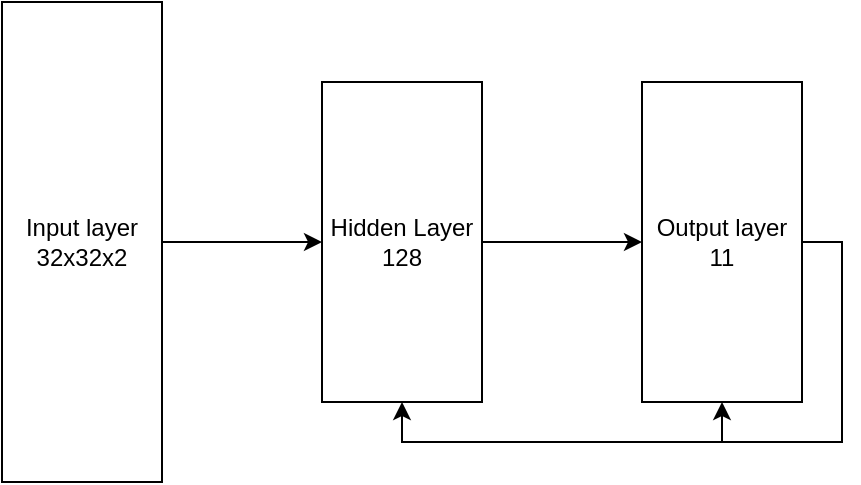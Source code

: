 <mxfile version="26.1.3">
  <diagram name="Page-1" id="__5KQWXHA8nYGSPz0Wju">
    <mxGraphModel dx="989" dy="547" grid="1" gridSize="10" guides="1" tooltips="1" connect="1" arrows="1" fold="1" page="1" pageScale="1" pageWidth="850" pageHeight="1100" math="0" shadow="0">
      <root>
        <mxCell id="0" />
        <mxCell id="1" parent="0" />
        <mxCell id="wIVktXQd0GVnJ5nfctA9-4" style="edgeStyle=orthogonalEdgeStyle;rounded=0;orthogonalLoop=1;jettySize=auto;html=1;exitX=1;exitY=0.5;exitDx=0;exitDy=0;entryX=0;entryY=0.5;entryDx=0;entryDy=0;" edge="1" parent="1" source="wIVktXQd0GVnJ5nfctA9-1" target="wIVktXQd0GVnJ5nfctA9-2">
          <mxGeometry relative="1" as="geometry" />
        </mxCell>
        <mxCell id="wIVktXQd0GVnJ5nfctA9-1" value="&lt;div&gt;Input layer&lt;/div&gt;&lt;div&gt;32x32x2&lt;/div&gt;" style="rounded=0;whiteSpace=wrap;html=1;" vertex="1" parent="1">
          <mxGeometry x="240" y="200" width="80" height="240" as="geometry" />
        </mxCell>
        <mxCell id="wIVktXQd0GVnJ5nfctA9-5" style="edgeStyle=orthogonalEdgeStyle;rounded=0;orthogonalLoop=1;jettySize=auto;html=1;exitX=1;exitY=0.5;exitDx=0;exitDy=0;entryX=0;entryY=0.5;entryDx=0;entryDy=0;" edge="1" parent="1" source="wIVktXQd0GVnJ5nfctA9-2" target="wIVktXQd0GVnJ5nfctA9-3">
          <mxGeometry relative="1" as="geometry" />
        </mxCell>
        <mxCell id="wIVktXQd0GVnJ5nfctA9-2" value="&lt;div&gt;Hidden Layer&lt;/div&gt;&lt;div&gt;128&lt;/div&gt;" style="rounded=0;whiteSpace=wrap;html=1;" vertex="1" parent="1">
          <mxGeometry x="400" y="240" width="80" height="160" as="geometry" />
        </mxCell>
        <mxCell id="wIVktXQd0GVnJ5nfctA9-7" style="edgeStyle=orthogonalEdgeStyle;rounded=0;orthogonalLoop=1;jettySize=auto;html=1;exitX=1;exitY=0.5;exitDx=0;exitDy=0;entryX=0.5;entryY=1;entryDx=0;entryDy=0;" edge="1" parent="1" source="wIVktXQd0GVnJ5nfctA9-3" target="wIVktXQd0GVnJ5nfctA9-2">
          <mxGeometry relative="1" as="geometry" />
        </mxCell>
        <mxCell id="wIVktXQd0GVnJ5nfctA9-3" value="&lt;div&gt;Output layer&lt;/div&gt;&lt;div&gt;11&lt;/div&gt;" style="rounded=0;whiteSpace=wrap;html=1;" vertex="1" parent="1">
          <mxGeometry x="560" y="240" width="80" height="160" as="geometry" />
        </mxCell>
        <mxCell id="wIVktXQd0GVnJ5nfctA9-6" style="edgeStyle=orthogonalEdgeStyle;rounded=0;orthogonalLoop=1;jettySize=auto;html=1;exitX=1;exitY=0.5;exitDx=0;exitDy=0;entryX=0.5;entryY=1;entryDx=0;entryDy=0;" edge="1" parent="1" source="wIVktXQd0GVnJ5nfctA9-3" target="wIVktXQd0GVnJ5nfctA9-3">
          <mxGeometry relative="1" as="geometry" />
        </mxCell>
      </root>
    </mxGraphModel>
  </diagram>
</mxfile>
